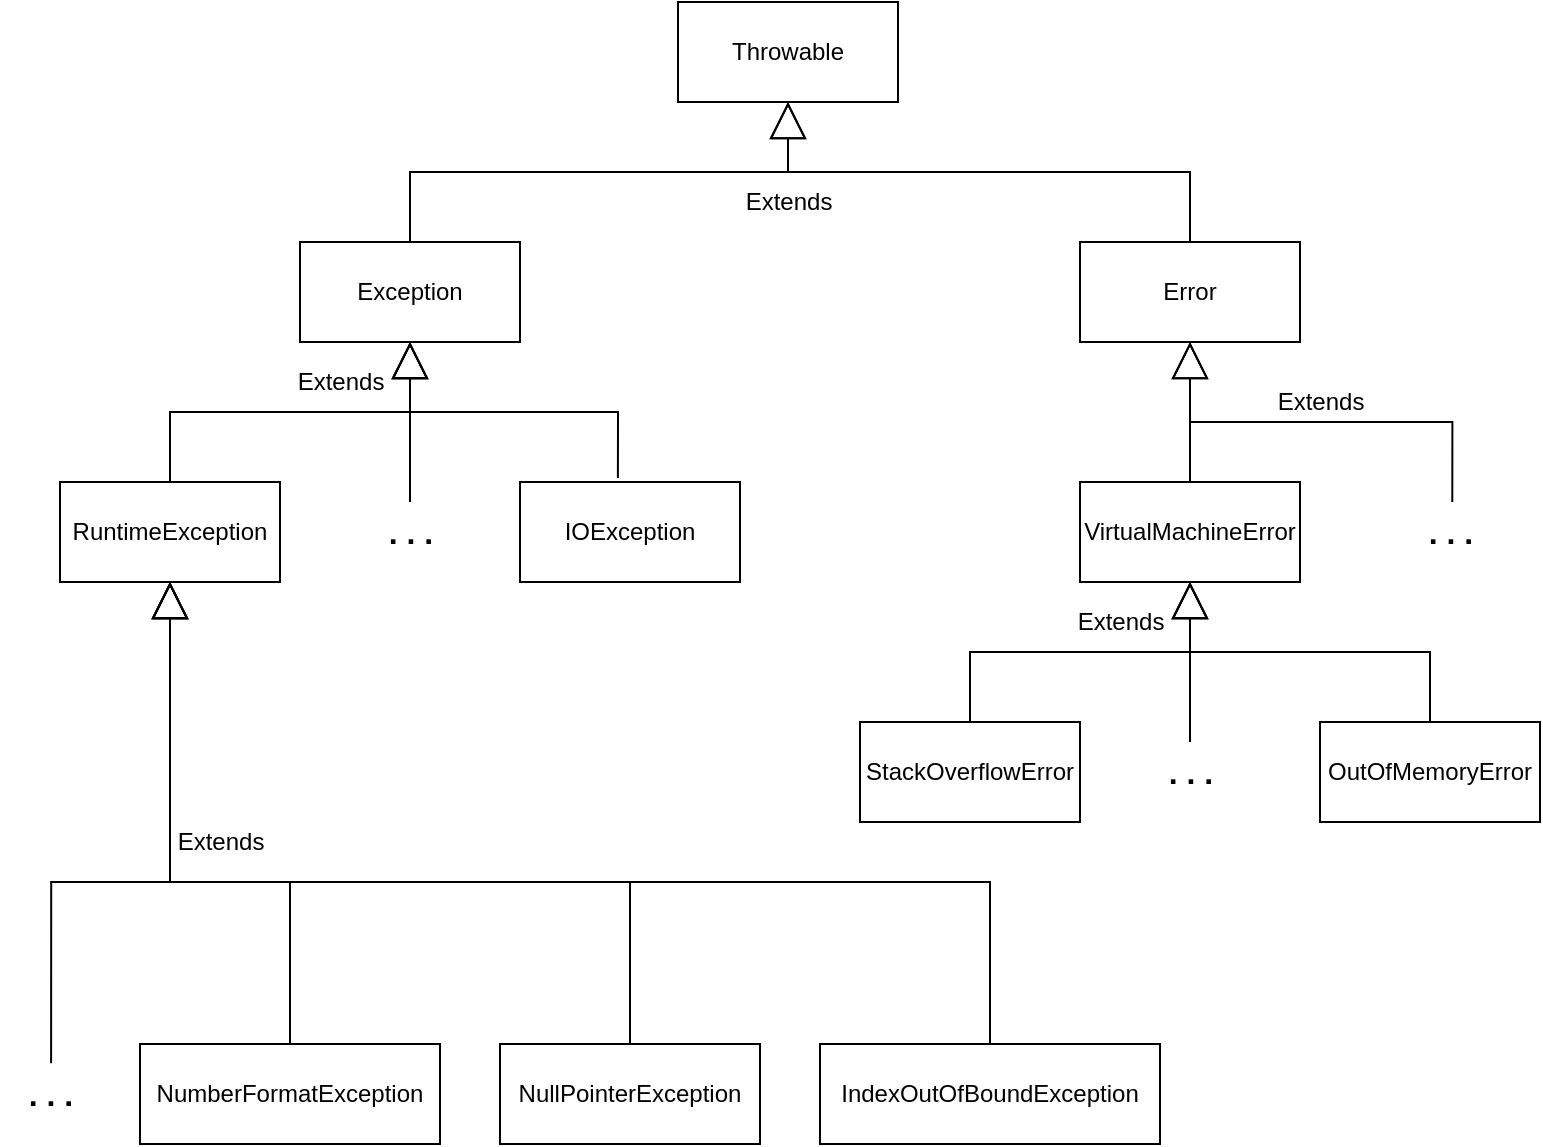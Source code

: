 <mxfile version="24.7.8">
  <diagram id="C5RBs43oDa-KdzZeNtuy" name="Page-1">
    <mxGraphModel dx="1434" dy="886" grid="1" gridSize="10" guides="1" tooltips="1" connect="1" arrows="1" fold="1" page="1" pageScale="1" pageWidth="827" pageHeight="1169" math="0" shadow="0">
      <root>
        <mxCell id="WIyWlLk6GJQsqaUBKTNV-0" />
        <mxCell id="WIyWlLk6GJQsqaUBKTNV-1" parent="WIyWlLk6GJQsqaUBKTNV-0" />
        <mxCell id="4TB9VJTh2GYISYzdKiTa-3" value="Throwable" style="html=1;whiteSpace=wrap;" parent="WIyWlLk6GJQsqaUBKTNV-1" vertex="1">
          <mxGeometry x="359" y="40" width="110" height="50" as="geometry" />
        </mxCell>
        <mxCell id="4TB9VJTh2GYISYzdKiTa-4" value="Exception" style="html=1;whiteSpace=wrap;" parent="WIyWlLk6GJQsqaUBKTNV-1" vertex="1">
          <mxGeometry x="170" y="160" width="110" height="50" as="geometry" />
        </mxCell>
        <mxCell id="4TB9VJTh2GYISYzdKiTa-5" value="Error" style="html=1;whiteSpace=wrap;" parent="WIyWlLk6GJQsqaUBKTNV-1" vertex="1">
          <mxGeometry x="560" y="160" width="110" height="50" as="geometry" />
        </mxCell>
        <mxCell id="4TB9VJTh2GYISYzdKiTa-6" value="RuntimeException" style="html=1;whiteSpace=wrap;" parent="WIyWlLk6GJQsqaUBKTNV-1" vertex="1">
          <mxGeometry x="50" y="280" width="110" height="50" as="geometry" />
        </mxCell>
        <mxCell id="4TB9VJTh2GYISYzdKiTa-7" value="IOException" style="html=1;whiteSpace=wrap;" parent="WIyWlLk6GJQsqaUBKTNV-1" vertex="1">
          <mxGeometry x="280" y="280" width="110" height="50" as="geometry" />
        </mxCell>
        <mxCell id="4TB9VJTh2GYISYzdKiTa-8" value="VirtualMachineError" style="html=1;whiteSpace=wrap;" parent="WIyWlLk6GJQsqaUBKTNV-1" vertex="1">
          <mxGeometry x="560" y="280" width="110" height="50" as="geometry" />
        </mxCell>
        <mxCell id="4TB9VJTh2GYISYzdKiTa-9" value="StackOverflowError" style="html=1;whiteSpace=wrap;" parent="WIyWlLk6GJQsqaUBKTNV-1" vertex="1">
          <mxGeometry x="450" y="400" width="110" height="50" as="geometry" />
        </mxCell>
        <mxCell id="4TB9VJTh2GYISYzdKiTa-10" value="OutOfMemoryError" style="html=1;whiteSpace=wrap;" parent="WIyWlLk6GJQsqaUBKTNV-1" vertex="1">
          <mxGeometry x="680" y="400" width="110" height="50" as="geometry" />
        </mxCell>
        <mxCell id="4TB9VJTh2GYISYzdKiTa-11" value="&lt;b&gt;. . .&lt;/b&gt;" style="text;html=1;align=center;verticalAlign=middle;resizable=0;points=[];autosize=1;strokeColor=none;fillColor=none;fontSize=16;" parent="WIyWlLk6GJQsqaUBKTNV-1" vertex="1">
          <mxGeometry x="200" y="290" width="50" height="30" as="geometry" />
        </mxCell>
        <mxCell id="4TB9VJTh2GYISYzdKiTa-12" value="&lt;b&gt;. . .&lt;/b&gt;" style="text;html=1;align=center;verticalAlign=middle;resizable=0;points=[];autosize=1;strokeColor=none;fillColor=none;fontSize=16;" parent="WIyWlLk6GJQsqaUBKTNV-1" vertex="1">
          <mxGeometry x="590" y="410" width="50" height="30" as="geometry" />
        </mxCell>
        <mxCell id="4TB9VJTh2GYISYzdKiTa-15" value="Extends" style="endArrow=block;endSize=16;endFill=0;html=1;rounded=0;fontSize=12;exitX=0.5;exitY=0;exitDx=0;exitDy=0;entryX=0.5;entryY=1;entryDx=0;entryDy=0;edgeStyle=orthogonalEdgeStyle;" parent="WIyWlLk6GJQsqaUBKTNV-1" source="4TB9VJTh2GYISYzdKiTa-4" target="4TB9VJTh2GYISYzdKiTa-3" edge="1">
          <mxGeometry x="0.729" y="-15" width="160" relative="1" as="geometry">
            <mxPoint x="310" y="170" as="sourcePoint" />
            <mxPoint x="470" y="170" as="targetPoint" />
            <mxPoint x="-15" y="15" as="offset" />
          </mxGeometry>
        </mxCell>
        <mxCell id="4TB9VJTh2GYISYzdKiTa-16" value="" style="endArrow=block;endSize=16;endFill=0;html=1;rounded=0;fontSize=12;exitX=0.5;exitY=0;exitDx=0;exitDy=0;entryX=0.5;entryY=1;entryDx=0;entryDy=0;edgeStyle=orthogonalEdgeStyle;fontStyle=1" parent="WIyWlLk6GJQsqaUBKTNV-1" source="4TB9VJTh2GYISYzdKiTa-5" target="4TB9VJTh2GYISYzdKiTa-3" edge="1">
          <mxGeometry x="0.033" width="160" relative="1" as="geometry">
            <mxPoint x="235" y="170" as="sourcePoint" />
            <mxPoint x="424" y="100" as="targetPoint" />
            <mxPoint as="offset" />
          </mxGeometry>
        </mxCell>
        <mxCell id="4TB9VJTh2GYISYzdKiTa-17" value="Extends" style="endArrow=block;endSize=16;endFill=0;html=1;rounded=0;fontSize=12;exitX=0.5;exitY=0;exitDx=0;exitDy=0;entryX=0.5;entryY=1;entryDx=0;entryDy=0;edgeStyle=orthogonalEdgeStyle;" parent="WIyWlLk6GJQsqaUBKTNV-1" source="4TB9VJTh2GYISYzdKiTa-6" target="4TB9VJTh2GYISYzdKiTa-4" edge="1">
          <mxGeometry x="0.263" y="15" width="160" relative="1" as="geometry">
            <mxPoint x="235" y="170" as="sourcePoint" />
            <mxPoint x="424" y="100" as="targetPoint" />
            <mxPoint as="offset" />
          </mxGeometry>
        </mxCell>
        <mxCell id="4TB9VJTh2GYISYzdKiTa-18" value="" style="endArrow=block;endSize=16;endFill=0;html=1;rounded=0;fontSize=12;exitX=0.445;exitY=-0.041;exitDx=0;exitDy=0;entryX=0.5;entryY=1;entryDx=0;entryDy=0;edgeStyle=orthogonalEdgeStyle;exitPerimeter=0;" parent="WIyWlLk6GJQsqaUBKTNV-1" source="4TB9VJTh2GYISYzdKiTa-7" target="4TB9VJTh2GYISYzdKiTa-4" edge="1">
          <mxGeometry x="0.003" width="160" relative="1" as="geometry">
            <mxPoint x="115" y="290" as="sourcePoint" />
            <mxPoint x="235" y="220" as="targetPoint" />
            <mxPoint as="offset" />
          </mxGeometry>
        </mxCell>
        <mxCell id="4TB9VJTh2GYISYzdKiTa-19" value="" style="endArrow=block;endSize=16;endFill=0;html=1;rounded=0;fontSize=12;entryX=0.5;entryY=1;entryDx=0;entryDy=0;edgeStyle=orthogonalEdgeStyle;" parent="WIyWlLk6GJQsqaUBKTNV-1" source="4TB9VJTh2GYISYzdKiTa-11" target="4TB9VJTh2GYISYzdKiTa-4" edge="1">
          <mxGeometry width="160" relative="1" as="geometry">
            <mxPoint x="339" y="288" as="sourcePoint" />
            <mxPoint x="235" y="220" as="targetPoint" />
            <mxPoint as="offset" />
          </mxGeometry>
        </mxCell>
        <mxCell id="4TB9VJTh2GYISYzdKiTa-20" value="&lt;b&gt;. . .&lt;/b&gt;" style="text;html=1;align=center;verticalAlign=middle;resizable=0;points=[];autosize=1;strokeColor=none;fillColor=none;fontSize=16;" parent="WIyWlLk6GJQsqaUBKTNV-1" vertex="1">
          <mxGeometry x="720" y="290" width="50" height="30" as="geometry" />
        </mxCell>
        <mxCell id="4TB9VJTh2GYISYzdKiTa-21" value="" style="endArrow=block;endSize=16;endFill=0;html=1;rounded=0;fontSize=12;exitX=0.5;exitY=0;exitDx=0;exitDy=0;entryX=0.5;entryY=1;entryDx=0;entryDy=0;edgeStyle=orthogonalEdgeStyle;" parent="WIyWlLk6GJQsqaUBKTNV-1" source="4TB9VJTh2GYISYzdKiTa-8" target="4TB9VJTh2GYISYzdKiTa-5" edge="1">
          <mxGeometry width="160" relative="1" as="geometry">
            <mxPoint x="625" y="170" as="sourcePoint" />
            <mxPoint x="424" y="100" as="targetPoint" />
          </mxGeometry>
        </mxCell>
        <mxCell id="4TB9VJTh2GYISYzdKiTa-22" value="Extends" style="endArrow=block;endSize=16;endFill=0;html=1;rounded=0;fontSize=12;exitX=0.523;exitY=0;exitDx=0;exitDy=0;entryX=0.5;entryY=1;entryDx=0;entryDy=0;edgeStyle=orthogonalEdgeStyle;exitPerimeter=0;" parent="WIyWlLk6GJQsqaUBKTNV-1" source="4TB9VJTh2GYISYzdKiTa-20" target="4TB9VJTh2GYISYzdKiTa-5" edge="1">
          <mxGeometry x="0.005" y="-10" width="160" relative="1" as="geometry">
            <mxPoint x="625" y="290" as="sourcePoint" />
            <mxPoint x="625" y="220" as="targetPoint" />
            <mxPoint as="offset" />
          </mxGeometry>
        </mxCell>
        <mxCell id="4TB9VJTh2GYISYzdKiTa-25" value="Extends" style="endArrow=block;endSize=16;endFill=0;html=1;rounded=0;fontSize=12;exitX=0.5;exitY=0;exitDx=0;exitDy=0;entryX=0.5;entryY=1;entryDx=0;entryDy=0;edgeStyle=orthogonalEdgeStyle;" parent="WIyWlLk6GJQsqaUBKTNV-1" source="4TB9VJTh2GYISYzdKiTa-9" target="4TB9VJTh2GYISYzdKiTa-8" edge="1">
          <mxGeometry x="0.222" y="15" width="160" relative="1" as="geometry">
            <mxPoint x="503" y="410" as="sourcePoint" />
            <mxPoint x="623" y="340" as="targetPoint" />
            <mxPoint as="offset" />
          </mxGeometry>
        </mxCell>
        <mxCell id="4TB9VJTh2GYISYzdKiTa-26" value="" style="endArrow=block;endSize=16;endFill=0;html=1;rounded=0;fontSize=12;exitX=0.5;exitY=0;exitDx=0;exitDy=0;entryX=0.5;entryY=1;entryDx=0;entryDy=0;edgeStyle=orthogonalEdgeStyle;" parent="WIyWlLk6GJQsqaUBKTNV-1" source="4TB9VJTh2GYISYzdKiTa-10" target="4TB9VJTh2GYISYzdKiTa-8" edge="1">
          <mxGeometry x="0.003" width="160" relative="1" as="geometry">
            <mxPoint x="727" y="408" as="sourcePoint" />
            <mxPoint x="623" y="340" as="targetPoint" />
            <mxPoint as="offset" />
          </mxGeometry>
        </mxCell>
        <mxCell id="4TB9VJTh2GYISYzdKiTa-27" value="" style="endArrow=block;endSize=16;endFill=0;html=1;rounded=0;fontSize=12;entryX=0.5;entryY=1;entryDx=0;entryDy=0;edgeStyle=orthogonalEdgeStyle;" parent="WIyWlLk6GJQsqaUBKTNV-1" source="4TB9VJTh2GYISYzdKiTa-12" target="4TB9VJTh2GYISYzdKiTa-8" edge="1">
          <mxGeometry width="160" relative="1" as="geometry">
            <mxPoint x="623" y="420" as="sourcePoint" />
            <mxPoint x="623" y="340" as="targetPoint" />
            <mxPoint as="offset" />
          </mxGeometry>
        </mxCell>
        <mxCell id="4TB9VJTh2GYISYzdKiTa-28" value="NumberFormatException" style="html=1;whiteSpace=wrap;" parent="WIyWlLk6GJQsqaUBKTNV-1" vertex="1">
          <mxGeometry x="90" y="561" width="150" height="50" as="geometry" />
        </mxCell>
        <mxCell id="4TB9VJTh2GYISYzdKiTa-29" value="NullPointerException" style="html=1;whiteSpace=wrap;" parent="WIyWlLk6GJQsqaUBKTNV-1" vertex="1">
          <mxGeometry x="270" y="561" width="130" height="50" as="geometry" />
        </mxCell>
        <mxCell id="4TB9VJTh2GYISYzdKiTa-30" value="IndexOutOfBoundException" style="html=1;whiteSpace=wrap;" parent="WIyWlLk6GJQsqaUBKTNV-1" vertex="1">
          <mxGeometry x="430" y="561" width="170" height="50" as="geometry" />
        </mxCell>
        <mxCell id="4TB9VJTh2GYISYzdKiTa-31" value="&lt;b&gt;. . .&lt;/b&gt;" style="text;html=1;align=center;verticalAlign=middle;resizable=0;points=[];autosize=1;strokeColor=none;fillColor=none;fontSize=16;" parent="WIyWlLk6GJQsqaUBKTNV-1" vertex="1">
          <mxGeometry x="20" y="571" width="50" height="30" as="geometry" />
        </mxCell>
        <mxCell id="4TB9VJTh2GYISYzdKiTa-33" value="Extends" style="endArrow=block;endSize=16;endFill=0;html=1;rounded=0;fontSize=12;entryX=0.5;entryY=1;entryDx=0;entryDy=0;edgeStyle=orthogonalEdgeStyle;exitX=0.511;exitY=-0.014;exitDx=0;exitDy=0;exitPerimeter=0;" parent="WIyWlLk6GJQsqaUBKTNV-1" source="4TB9VJTh2GYISYzdKiTa-31" target="4TB9VJTh2GYISYzdKiTa-6" edge="1">
          <mxGeometry x="0.133" y="-25" width="160" relative="1" as="geometry">
            <mxPoint x="44" y="570" as="sourcePoint" />
            <mxPoint x="330" y="350" as="targetPoint" />
            <mxPoint as="offset" />
            <Array as="points">
              <mxPoint x="46" y="480" />
              <mxPoint x="105" y="480" />
            </Array>
          </mxGeometry>
        </mxCell>
        <mxCell id="4TB9VJTh2GYISYzdKiTa-35" value="" style="endArrow=block;endSize=16;endFill=0;html=1;rounded=0;fontSize=12;entryX=0.5;entryY=1;entryDx=0;entryDy=0;edgeStyle=orthogonalEdgeStyle;exitX=0.5;exitY=0;exitDx=0;exitDy=0;" parent="WIyWlLk6GJQsqaUBKTNV-1" source="4TB9VJTh2GYISYzdKiTa-28" target="4TB9VJTh2GYISYzdKiTa-6" edge="1">
          <mxGeometry x="0.222" y="15" width="160" relative="1" as="geometry">
            <mxPoint x="56" y="581" as="sourcePoint" />
            <mxPoint x="345" y="340" as="targetPoint" />
            <mxPoint as="offset" />
            <Array as="points">
              <mxPoint x="165" y="480" />
              <mxPoint x="105" y="480" />
            </Array>
          </mxGeometry>
        </mxCell>
        <mxCell id="4TB9VJTh2GYISYzdKiTa-36" value="" style="endArrow=block;endSize=16;endFill=0;html=1;rounded=0;fontSize=12;entryX=0.5;entryY=1;entryDx=0;entryDy=0;edgeStyle=orthogonalEdgeStyle;exitX=0.5;exitY=0;exitDx=0;exitDy=0;" parent="WIyWlLk6GJQsqaUBKTNV-1" source="4TB9VJTh2GYISYzdKiTa-29" target="4TB9VJTh2GYISYzdKiTa-6" edge="1">
          <mxGeometry x="0.222" y="15" width="160" relative="1" as="geometry">
            <mxPoint x="175" y="571" as="sourcePoint" />
            <mxPoint x="345" y="340" as="targetPoint" />
            <mxPoint as="offset" />
            <Array as="points">
              <mxPoint x="335" y="480" />
              <mxPoint x="105" y="480" />
            </Array>
          </mxGeometry>
        </mxCell>
        <mxCell id="4TB9VJTh2GYISYzdKiTa-37" value="" style="endArrow=block;endSize=16;endFill=0;html=1;rounded=0;fontSize=12;entryX=0.5;entryY=1;entryDx=0;entryDy=0;edgeStyle=orthogonalEdgeStyle;exitX=0.5;exitY=0;exitDx=0;exitDy=0;" parent="WIyWlLk6GJQsqaUBKTNV-1" source="4TB9VJTh2GYISYzdKiTa-30" target="4TB9VJTh2GYISYzdKiTa-6" edge="1">
          <mxGeometry x="0.222" y="15" width="160" relative="1" as="geometry">
            <mxPoint x="185" y="581" as="sourcePoint" />
            <mxPoint x="355" y="350" as="targetPoint" />
            <mxPoint as="offset" />
            <Array as="points">
              <mxPoint x="515" y="480" />
              <mxPoint x="105" y="480" />
            </Array>
          </mxGeometry>
        </mxCell>
      </root>
    </mxGraphModel>
  </diagram>
</mxfile>
